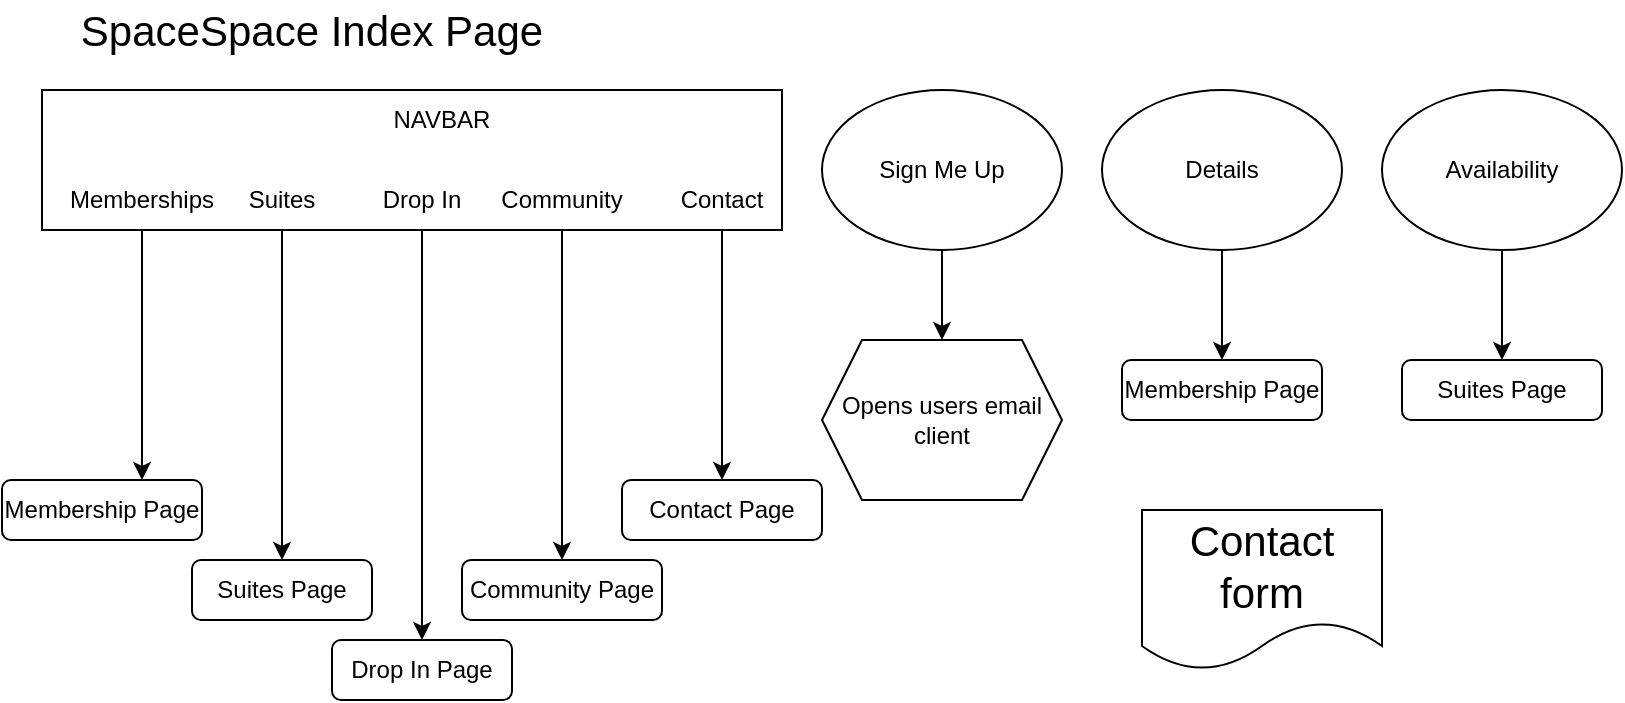 <mxfile version="15.6.0" type="device"><diagram id="kgpKYQtTHZ0yAKxKKP6v" name="Page-1"><mxGraphModel dx="1038" dy="489" grid="1" gridSize="10" guides="1" tooltips="1" connect="1" arrows="1" fold="1" page="1" pageScale="1" pageWidth="850" pageHeight="1100" math="0" shadow="0"><root><mxCell id="0"/><mxCell id="1" parent="0"/><mxCell id="GAFkr-_5o9ljbS7ciHAP-9" value="Membership Page" style="rounded=1;whiteSpace=wrap;html=1;" vertex="1" parent="1"><mxGeometry y="260" width="100" height="30" as="geometry"/></mxCell><mxCell id="GAFkr-_5o9ljbS7ciHAP-10" value="Suites Page" style="rounded=1;whiteSpace=wrap;html=1;" vertex="1" parent="1"><mxGeometry x="95" y="300" width="90" height="30" as="geometry"/></mxCell><mxCell id="GAFkr-_5o9ljbS7ciHAP-11" value="Drop In Page" style="rounded=1;whiteSpace=wrap;html=1;" vertex="1" parent="1"><mxGeometry x="165" y="340" width="90" height="30" as="geometry"/></mxCell><mxCell id="GAFkr-_5o9ljbS7ciHAP-14" style="edgeStyle=orthogonalEdgeStyle;rounded=0;orthogonalLoop=1;jettySize=auto;html=1;exitX=0.5;exitY=1;exitDx=0;exitDy=0;entryX=0.7;entryY=0;entryDx=0;entryDy=0;entryPerimeter=0;" edge="1" parent="1" source="GAFkr-_5o9ljbS7ciHAP-2" target="GAFkr-_5o9ljbS7ciHAP-9"><mxGeometry relative="1" as="geometry"/></mxCell><mxCell id="GAFkr-_5o9ljbS7ciHAP-18" style="edgeStyle=orthogonalEdgeStyle;rounded=0;orthogonalLoop=1;jettySize=auto;html=1;exitX=0.5;exitY=1;exitDx=0;exitDy=0;entryX=0.5;entryY=0;entryDx=0;entryDy=0;" edge="1" parent="1" source="GAFkr-_5o9ljbS7ciHAP-3" target="GAFkr-_5o9ljbS7ciHAP-10"><mxGeometry relative="1" as="geometry"/></mxCell><mxCell id="GAFkr-_5o9ljbS7ciHAP-19" style="edgeStyle=orthogonalEdgeStyle;rounded=0;orthogonalLoop=1;jettySize=auto;html=1;exitX=0.5;exitY=1;exitDx=0;exitDy=0;" edge="1" parent="1" source="GAFkr-_5o9ljbS7ciHAP-4" target="GAFkr-_5o9ljbS7ciHAP-11"><mxGeometry relative="1" as="geometry"/></mxCell><mxCell id="GAFkr-_5o9ljbS7ciHAP-20" value="Community Page" style="rounded=1;whiteSpace=wrap;html=1;" vertex="1" parent="1"><mxGeometry x="230" y="300" width="100" height="30" as="geometry"/></mxCell><mxCell id="GAFkr-_5o9ljbS7ciHAP-23" style="edgeStyle=orthogonalEdgeStyle;rounded=0;orthogonalLoop=1;jettySize=auto;html=1;exitX=0.5;exitY=1;exitDx=0;exitDy=0;" edge="1" parent="1" source="GAFkr-_5o9ljbS7ciHAP-5" target="GAFkr-_5o9ljbS7ciHAP-20"><mxGeometry relative="1" as="geometry"/></mxCell><mxCell id="GAFkr-_5o9ljbS7ciHAP-24" value="Contact Page" style="rounded=1;whiteSpace=wrap;html=1;" vertex="1" parent="1"><mxGeometry x="310" y="260" width="100" height="30" as="geometry"/></mxCell><mxCell id="GAFkr-_5o9ljbS7ciHAP-25" style="edgeStyle=orthogonalEdgeStyle;rounded=0;orthogonalLoop=1;jettySize=auto;html=1;exitX=0.5;exitY=1;exitDx=0;exitDy=0;entryX=0.5;entryY=0;entryDx=0;entryDy=0;" edge="1" parent="1" source="GAFkr-_5o9ljbS7ciHAP-6" target="GAFkr-_5o9ljbS7ciHAP-24"><mxGeometry relative="1" as="geometry"/></mxCell><mxCell id="GAFkr-_5o9ljbS7ciHAP-1" value="" style="rounded=0;whiteSpace=wrap;html=1;" vertex="1" parent="1"><mxGeometry x="20" y="65" width="370" height="70" as="geometry"/></mxCell><mxCell id="GAFkr-_5o9ljbS7ciHAP-2" value="Memberships" style="text;html=1;strokeColor=none;fillColor=none;align=center;verticalAlign=middle;whiteSpace=wrap;rounded=0;" vertex="1" parent="1"><mxGeometry x="30" y="105" width="80" height="30" as="geometry"/></mxCell><mxCell id="GAFkr-_5o9ljbS7ciHAP-3" value="Suites&lt;span style=&quot;color: rgba(0 , 0 , 0 , 0) ; font-family: monospace ; font-size: 0px&quot;&gt;%3CmxGraphModel%3E%3Croot%3E%3CmxCell%20id%3D%220%22%2F%3E%3CmxCell%20id%3D%221%22%20parent%3D%220%22%2F%3E%3CmxCell%20id%3D%222%22%20value%3D%22Memberships%22%20style%3D%22text%3Bhtml%3D1%3BstrokeColor%3Dnone%3BfillColor%3Dnone%3Balign%3Dcenter%3BverticalAlign%3Dmiddle%3BwhiteSpace%3Dwrap%3Brounded%3D0%3B%22%20vertex%3D%221%22%20parent%3D%221%22%3E%3CmxGeometry%20x%3D%22100%22%20y%3D%22120%22%20width%3D%2280%22%20height%3D%2230%22%20as%3D%22geometry%22%2F%3E%3C%2FmxCell%3E%3C%2Froot%3E%3C%2FmxGraphModel%3E&lt;/span&gt;" style="text;html=1;strokeColor=none;fillColor=none;align=center;verticalAlign=middle;whiteSpace=wrap;rounded=0;" vertex="1" parent="1"><mxGeometry x="100" y="105" width="80" height="30" as="geometry"/></mxCell><mxCell id="GAFkr-_5o9ljbS7ciHAP-4" value="Drop In" style="text;html=1;strokeColor=none;fillColor=none;align=center;verticalAlign=middle;whiteSpace=wrap;rounded=0;" vertex="1" parent="1"><mxGeometry x="170" y="105" width="80" height="30" as="geometry"/></mxCell><mxCell id="GAFkr-_5o9ljbS7ciHAP-5" value="Community" style="text;html=1;strokeColor=none;fillColor=none;align=center;verticalAlign=middle;whiteSpace=wrap;rounded=0;" vertex="1" parent="1"><mxGeometry x="240" y="105" width="80" height="30" as="geometry"/></mxCell><mxCell id="GAFkr-_5o9ljbS7ciHAP-6" value="Contact" style="text;html=1;strokeColor=none;fillColor=none;align=center;verticalAlign=middle;whiteSpace=wrap;rounded=0;" vertex="1" parent="1"><mxGeometry x="320" y="105" width="80" height="30" as="geometry"/></mxCell><mxCell id="GAFkr-_5o9ljbS7ciHAP-7" value="NAVBAR" style="text;html=1;strokeColor=none;fillColor=none;align=center;verticalAlign=middle;whiteSpace=wrap;rounded=0;" vertex="1" parent="1"><mxGeometry x="190" y="65" width="60" height="30" as="geometry"/></mxCell><mxCell id="GAFkr-_5o9ljbS7ciHAP-31" style="edgeStyle=orthogonalEdgeStyle;rounded=0;orthogonalLoop=1;jettySize=auto;html=1;exitX=0.5;exitY=1;exitDx=0;exitDy=0;" edge="1" parent="1" source="GAFkr-_5o9ljbS7ciHAP-29" target="GAFkr-_5o9ljbS7ciHAP-30"><mxGeometry relative="1" as="geometry"/></mxCell><mxCell id="GAFkr-_5o9ljbS7ciHAP-29" value="Sign Me Up" style="ellipse;whiteSpace=wrap;html=1;" vertex="1" parent="1"><mxGeometry x="410" y="65" width="120" height="80" as="geometry"/></mxCell><mxCell id="GAFkr-_5o9ljbS7ciHAP-30" value="Opens users email client" style="shape=hexagon;perimeter=hexagonPerimeter2;whiteSpace=wrap;html=1;fixedSize=1;" vertex="1" parent="1"><mxGeometry x="410" y="190" width="120" height="80" as="geometry"/></mxCell><mxCell id="GAFkr-_5o9ljbS7ciHAP-33" value="SpaceSpace Index Page" style="text;html=1;strokeColor=none;fillColor=none;align=center;verticalAlign=middle;whiteSpace=wrap;rounded=0;fontSize=21;" vertex="1" parent="1"><mxGeometry x="30" y="20" width="250" height="30" as="geometry"/></mxCell><mxCell id="GAFkr-_5o9ljbS7ciHAP-34" style="edgeStyle=orthogonalEdgeStyle;rounded=0;orthogonalLoop=1;jettySize=auto;html=1;exitX=0.5;exitY=1;exitDx=0;exitDy=0;entryX=0.5;entryY=0;entryDx=0;entryDy=0;" edge="1" parent="1" source="GAFkr-_5o9ljbS7ciHAP-35" target="GAFkr-_5o9ljbS7ciHAP-38"><mxGeometry relative="1" as="geometry"><mxPoint x="660" y="190" as="targetPoint"/></mxGeometry></mxCell><mxCell id="GAFkr-_5o9ljbS7ciHAP-35" value="Details" style="ellipse;whiteSpace=wrap;html=1;" vertex="1" parent="1"><mxGeometry x="550" y="65" width="120" height="80" as="geometry"/></mxCell><mxCell id="GAFkr-_5o9ljbS7ciHAP-38" value="Membership Page" style="rounded=1;whiteSpace=wrap;html=1;" vertex="1" parent="1"><mxGeometry x="560" y="200" width="100" height="30" as="geometry"/></mxCell><mxCell id="GAFkr-_5o9ljbS7ciHAP-42" style="edgeStyle=orthogonalEdgeStyle;rounded=0;orthogonalLoop=1;jettySize=auto;html=1;exitX=0.5;exitY=1;exitDx=0;exitDy=0;" edge="1" parent="1" source="GAFkr-_5o9ljbS7ciHAP-43"><mxGeometry relative="1" as="geometry"><mxPoint x="750" y="200" as="targetPoint"/></mxGeometry></mxCell><mxCell id="GAFkr-_5o9ljbS7ciHAP-43" value="Availability" style="ellipse;whiteSpace=wrap;html=1;" vertex="1" parent="1"><mxGeometry x="690" y="65" width="120" height="80" as="geometry"/></mxCell><mxCell id="GAFkr-_5o9ljbS7ciHAP-44" value="Suites Page" style="rounded=1;whiteSpace=wrap;html=1;" vertex="1" parent="1"><mxGeometry x="700" y="200" width="100" height="30" as="geometry"/></mxCell><mxCell id="GAFkr-_5o9ljbS7ciHAP-45" value="Contact form" style="shape=document;whiteSpace=wrap;html=1;boundedLbl=1;fontSize=21;" vertex="1" parent="1"><mxGeometry x="570" y="275" width="120" height="80" as="geometry"/></mxCell></root></mxGraphModel></diagram></mxfile>